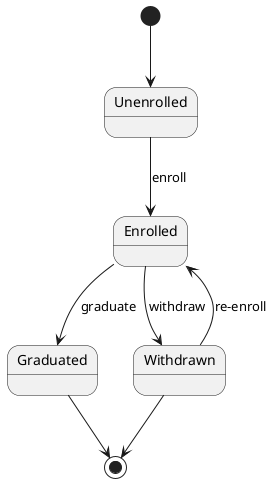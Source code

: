@startuml
state "Unenrolled" as Unenrolled
state "Enrolled" as Enrolled
state "Graduated" as Graduated
state "Withdrawn" as Withdrawn

[*] --> Unenrolled
Unenrolled --> Enrolled : enroll
Enrolled --> Graduated : graduate
Enrolled --> Withdrawn : withdraw
Withdrawn --> Enrolled : re-enroll
Graduated --> [*]
Withdrawn --> [*]

@enduml
